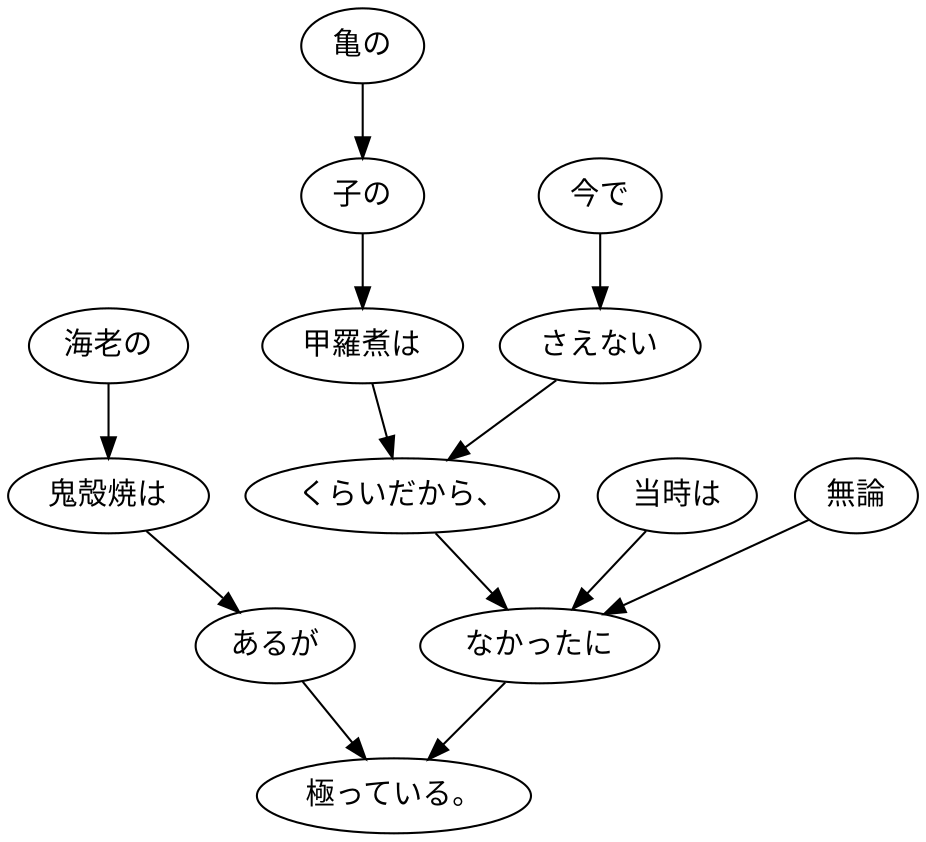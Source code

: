 digraph graph4942 {
	node0 [label="海老の"];
	node1 [label="鬼殻焼は"];
	node2 [label="あるが"];
	node3 [label="亀の"];
	node4 [label="子の"];
	node5 [label="甲羅煮は"];
	node6 [label="今で"];
	node7 [label="さえない"];
	node8 [label="くらいだから、"];
	node9 [label="当時は"];
	node10 [label="無論"];
	node11 [label="なかったに"];
	node12 [label="極っている。"];
	node0 -> node1;
	node1 -> node2;
	node2 -> node12;
	node3 -> node4;
	node4 -> node5;
	node5 -> node8;
	node6 -> node7;
	node7 -> node8;
	node8 -> node11;
	node9 -> node11;
	node10 -> node11;
	node11 -> node12;
}
